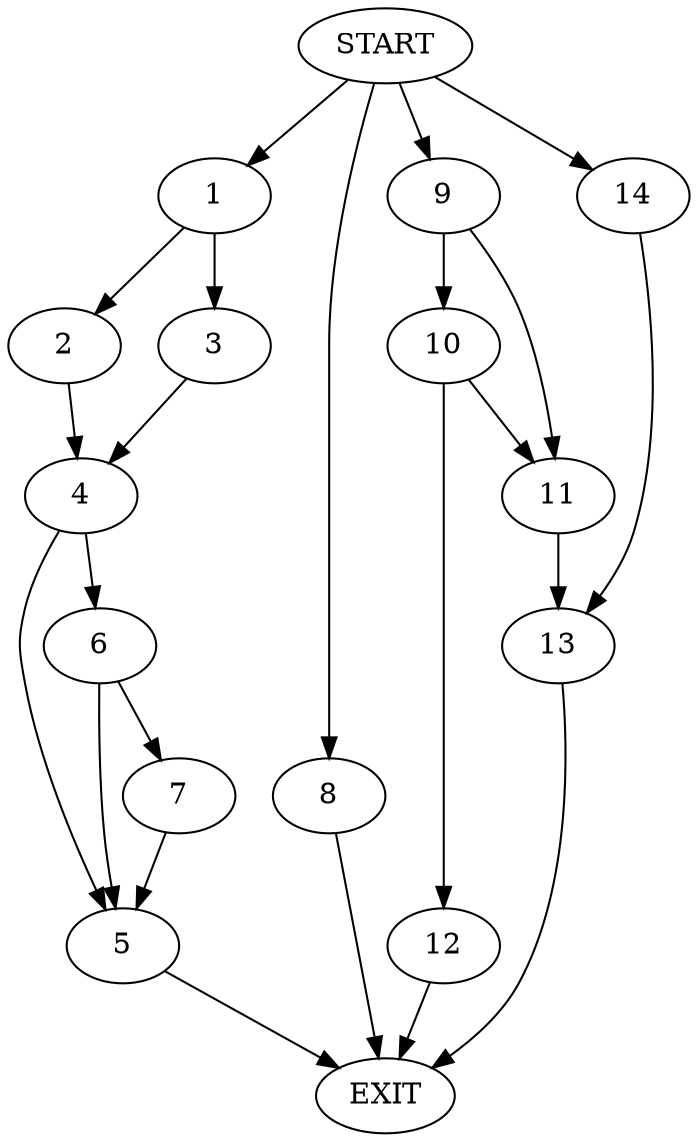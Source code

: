 digraph {
0 [label="START"]
15 [label="EXIT"]
0 -> 1
1 -> 2
1 -> 3
3 -> 4
2 -> 4
4 -> 5
4 -> 6
6 -> 7
6 -> 5
5 -> 15
7 -> 5
0 -> 8
8 -> 15
0 -> 9
9 -> 10
9 -> 11
10 -> 11
10 -> 12
11 -> 13
12 -> 15
13 -> 15
0 -> 14
14 -> 13
}
